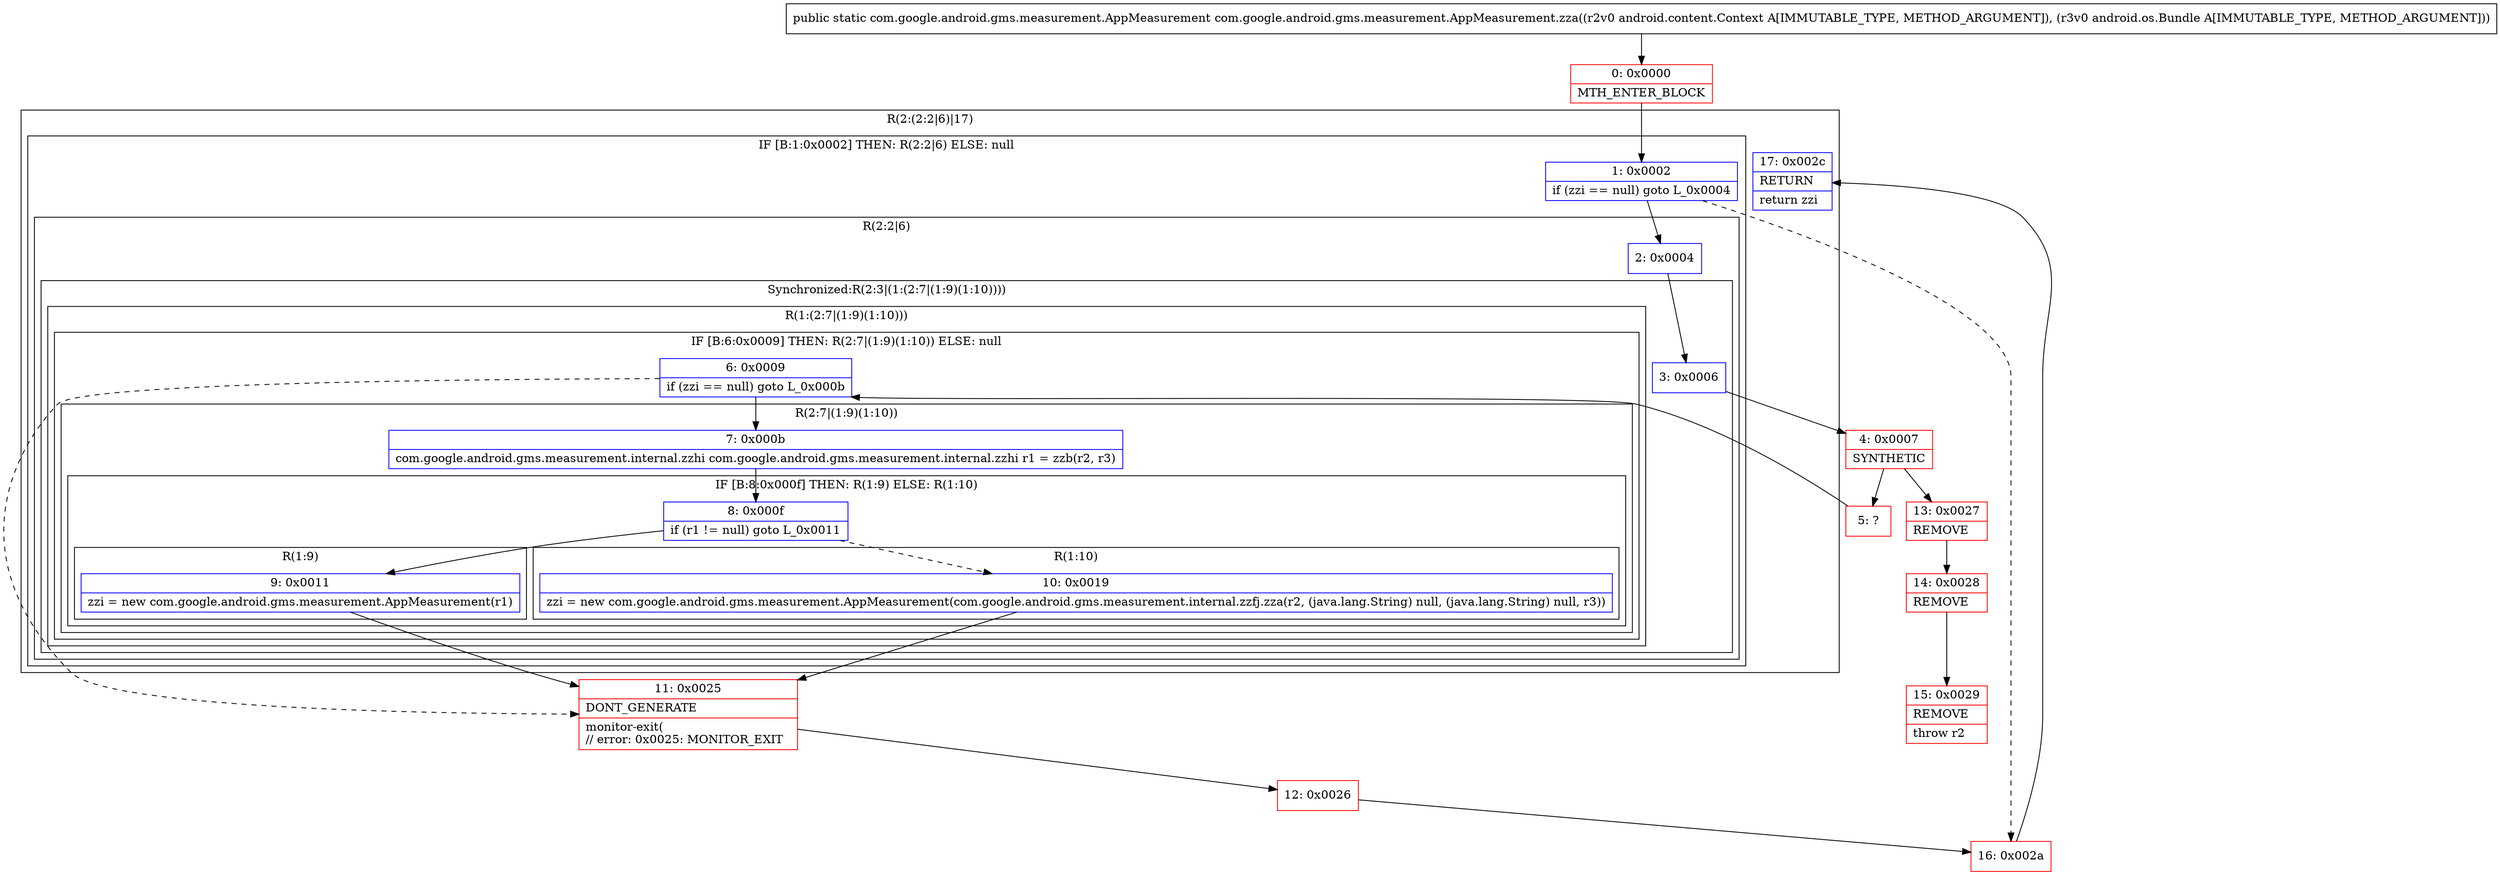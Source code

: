 digraph "CFG forcom.google.android.gms.measurement.AppMeasurement.zza(Landroid\/content\/Context;Landroid\/os\/Bundle;)Lcom\/google\/android\/gms\/measurement\/AppMeasurement;" {
subgraph cluster_Region_833262771 {
label = "R(2:(2:2|6)|17)";
node [shape=record,color=blue];
subgraph cluster_IfRegion_1318386349 {
label = "IF [B:1:0x0002] THEN: R(2:2|6) ELSE: null";
node [shape=record,color=blue];
Node_1 [shape=record,label="{1\:\ 0x0002|if (zzi == null) goto L_0x0004\l}"];
subgraph cluster_Region_725071862 {
label = "R(2:2|6)";
node [shape=record,color=blue];
Node_2 [shape=record,label="{2\:\ 0x0004}"];
subgraph cluster_SynchronizedRegion_1861443213 {
label = "Synchronized:R(2:3|(1:(2:7|(1:9)(1:10))))";
node [shape=record,color=blue];
Node_3 [shape=record,label="{3\:\ 0x0006}"];
subgraph cluster_Region_186208492 {
label = "R(1:(2:7|(1:9)(1:10)))";
node [shape=record,color=blue];
subgraph cluster_IfRegion_1655804592 {
label = "IF [B:6:0x0009] THEN: R(2:7|(1:9)(1:10)) ELSE: null";
node [shape=record,color=blue];
Node_6 [shape=record,label="{6\:\ 0x0009|if (zzi == null) goto L_0x000b\l}"];
subgraph cluster_Region_325543040 {
label = "R(2:7|(1:9)(1:10))";
node [shape=record,color=blue];
Node_7 [shape=record,label="{7\:\ 0x000b|com.google.android.gms.measurement.internal.zzhi com.google.android.gms.measurement.internal.zzhi r1 = zzb(r2, r3)\l}"];
subgraph cluster_IfRegion_693063540 {
label = "IF [B:8:0x000f] THEN: R(1:9) ELSE: R(1:10)";
node [shape=record,color=blue];
Node_8 [shape=record,label="{8\:\ 0x000f|if (r1 != null) goto L_0x0011\l}"];
subgraph cluster_Region_1728297707 {
label = "R(1:9)";
node [shape=record,color=blue];
Node_9 [shape=record,label="{9\:\ 0x0011|zzi = new com.google.android.gms.measurement.AppMeasurement(r1)\l}"];
}
subgraph cluster_Region_1949241623 {
label = "R(1:10)";
node [shape=record,color=blue];
Node_10 [shape=record,label="{10\:\ 0x0019|zzi = new com.google.android.gms.measurement.AppMeasurement(com.google.android.gms.measurement.internal.zzfj.zza(r2, (java.lang.String) null, (java.lang.String) null, r3))\l}"];
}
}
}
}
}
}
}
}
Node_17 [shape=record,label="{17\:\ 0x002c|RETURN\l|return zzi\l}"];
}
Node_0 [shape=record,color=red,label="{0\:\ 0x0000|MTH_ENTER_BLOCK\l}"];
Node_4 [shape=record,color=red,label="{4\:\ 0x0007|SYNTHETIC\l}"];
Node_5 [shape=record,color=red,label="{5\:\ ?}"];
Node_11 [shape=record,color=red,label="{11\:\ 0x0025|DONT_GENERATE\l|monitor\-exit(\l\/\/ error: 0x0025: MONITOR_EXIT  \l}"];
Node_12 [shape=record,color=red,label="{12\:\ 0x0026}"];
Node_13 [shape=record,color=red,label="{13\:\ 0x0027|REMOVE\l}"];
Node_14 [shape=record,color=red,label="{14\:\ 0x0028|REMOVE\l}"];
Node_15 [shape=record,color=red,label="{15\:\ 0x0029|REMOVE\l|throw r2\l}"];
Node_16 [shape=record,color=red,label="{16\:\ 0x002a}"];
MethodNode[shape=record,label="{public static com.google.android.gms.measurement.AppMeasurement com.google.android.gms.measurement.AppMeasurement.zza((r2v0 android.content.Context A[IMMUTABLE_TYPE, METHOD_ARGUMENT]), (r3v0 android.os.Bundle A[IMMUTABLE_TYPE, METHOD_ARGUMENT])) }"];
MethodNode -> Node_0;
Node_1 -> Node_2;
Node_1 -> Node_16[style=dashed];
Node_2 -> Node_3;
Node_3 -> Node_4;
Node_6 -> Node_7;
Node_6 -> Node_11[style=dashed];
Node_7 -> Node_8;
Node_8 -> Node_9;
Node_8 -> Node_10[style=dashed];
Node_9 -> Node_11;
Node_10 -> Node_11;
Node_0 -> Node_1;
Node_4 -> Node_5;
Node_4 -> Node_13;
Node_5 -> Node_6;
Node_11 -> Node_12;
Node_12 -> Node_16;
Node_13 -> Node_14;
Node_14 -> Node_15;
Node_16 -> Node_17;
}

